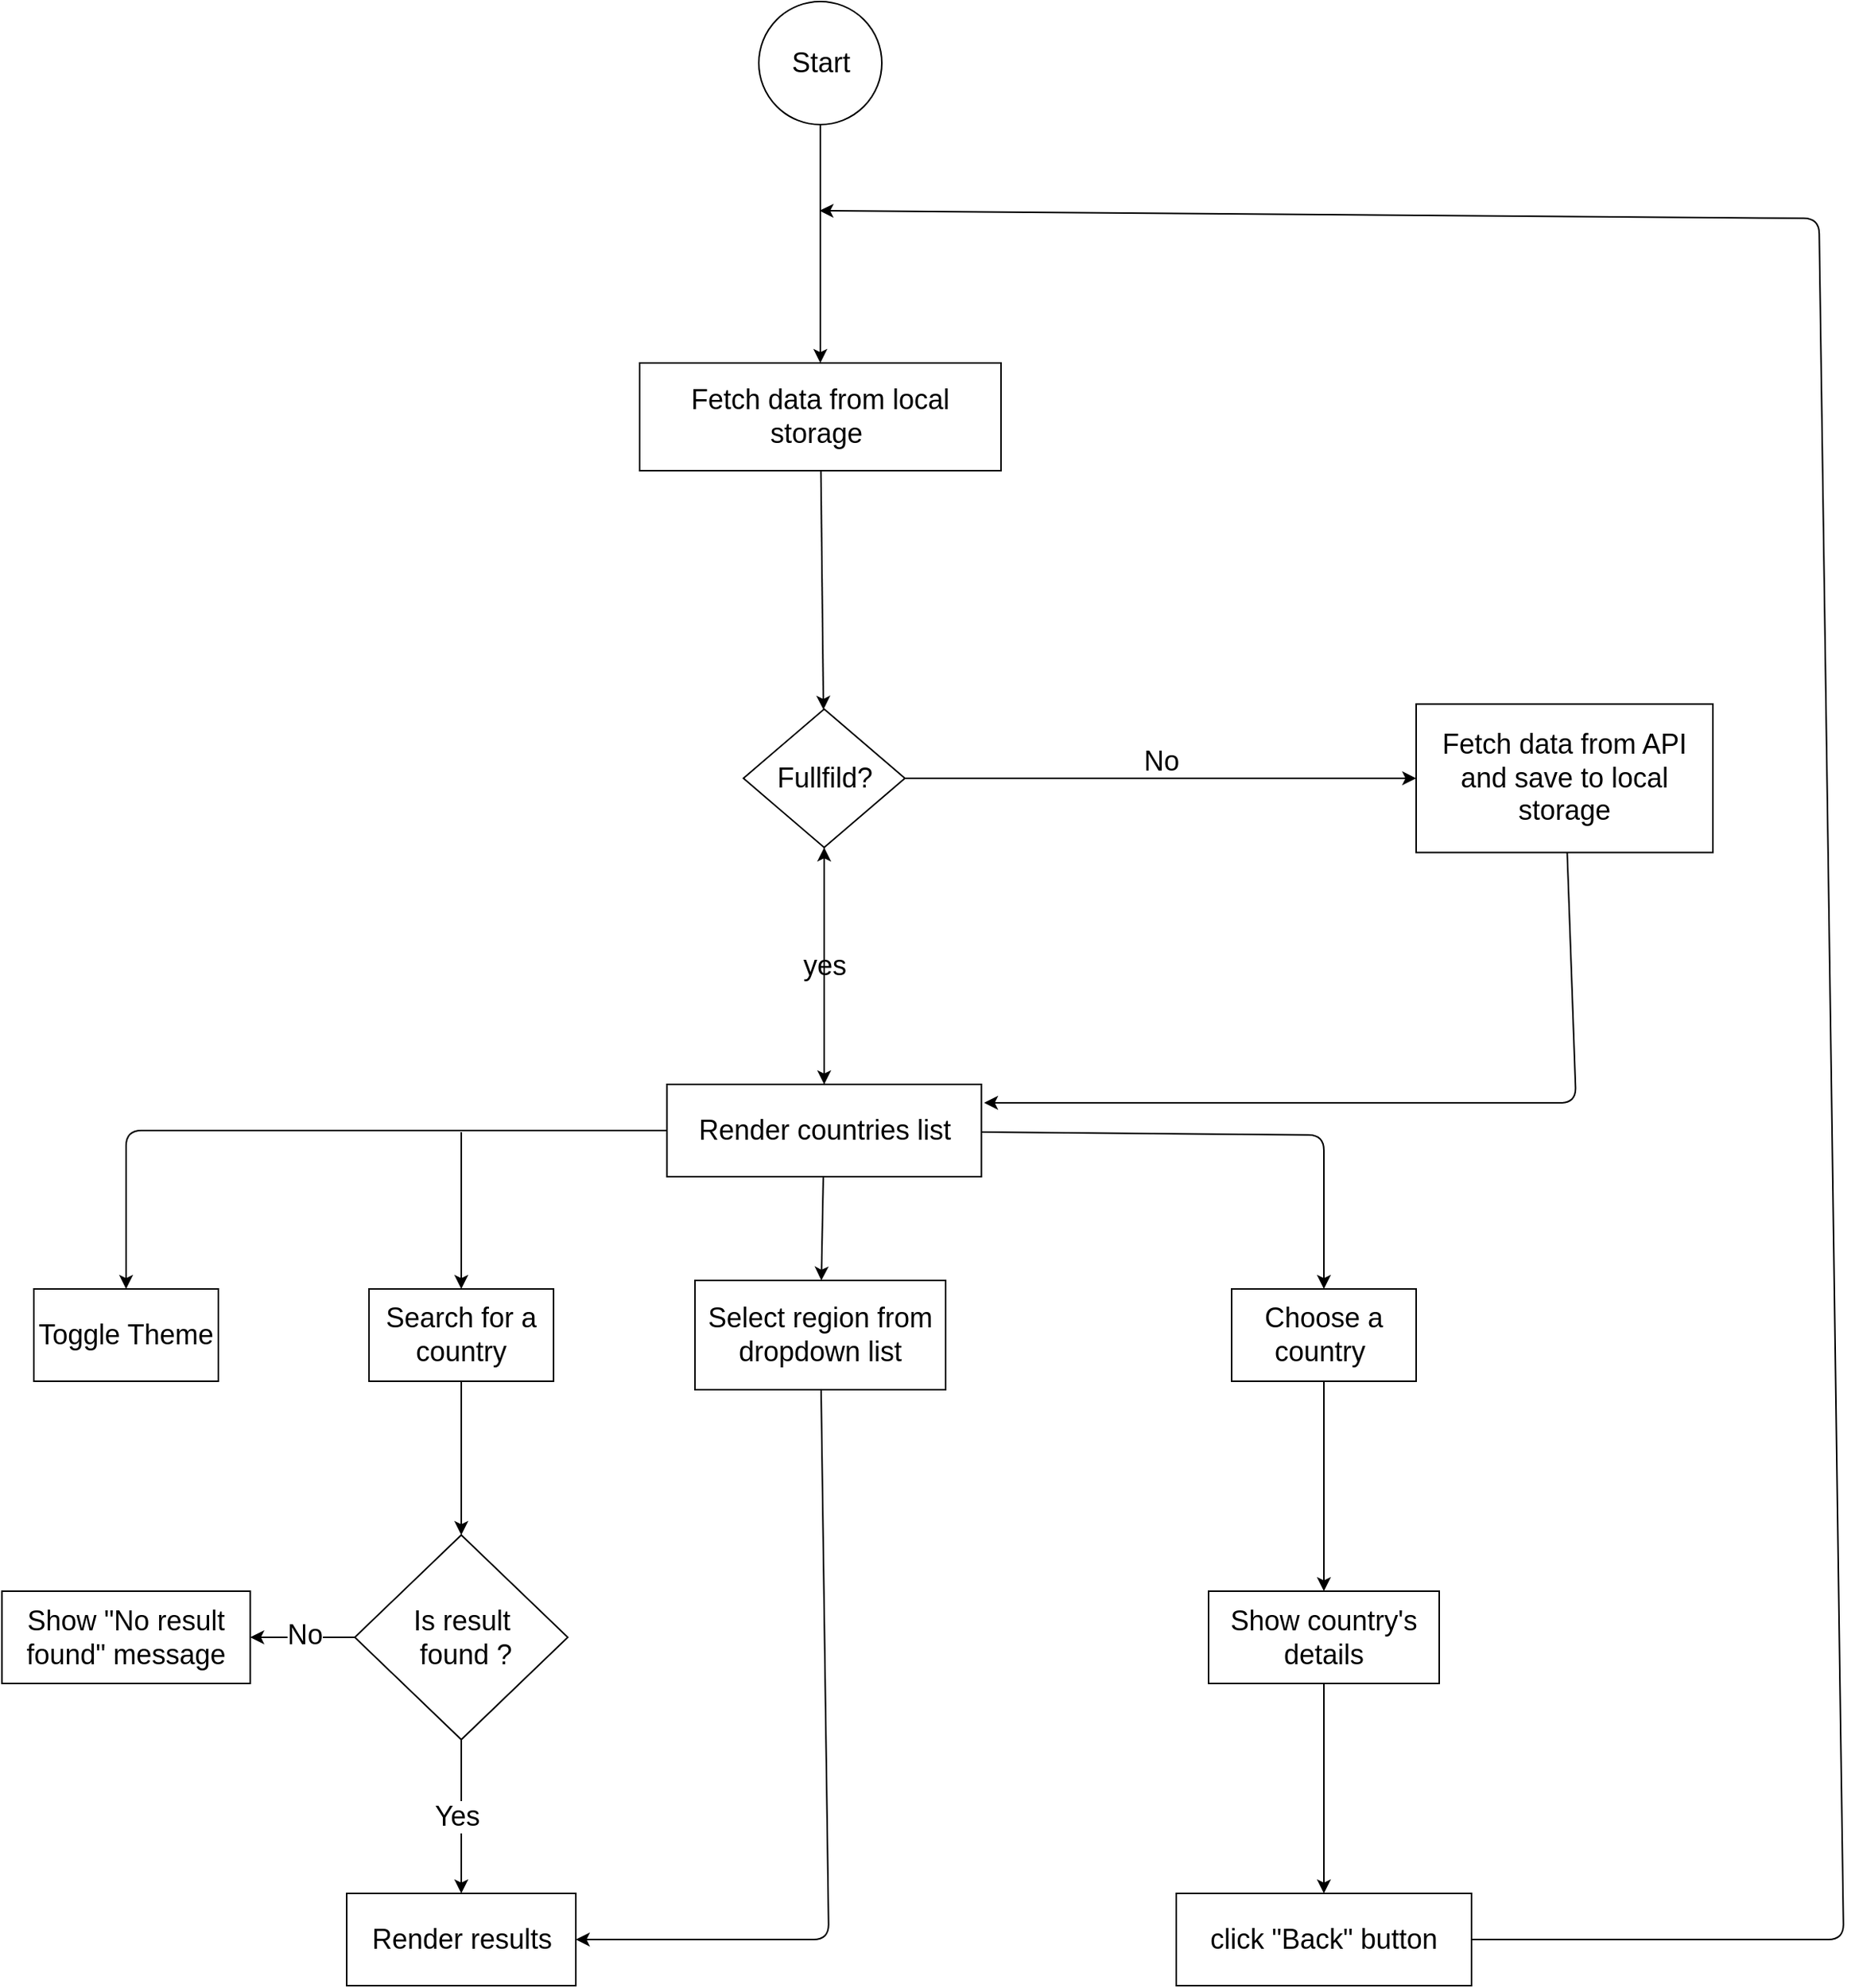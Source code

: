 <mxfile>
    <diagram id="0Zedh9snJpOaYxpAz9O6" name="Page-1">
        <mxGraphModel dx="1931" dy="1079" grid="0" gridSize="10" guides="1" tooltips="1" connect="1" arrows="1" fold="1" page="0" pageScale="1" pageWidth="850" pageHeight="1100" math="0" shadow="0">
            <root>
                <mxCell id="0"/>
                <mxCell id="1" parent="0"/>
                <mxCell id="4" value="" style="edgeStyle=none;html=1;" edge="1" parent="1" source="2" target="8">
                    <mxGeometry relative="1" as="geometry">
                        <mxPoint x="385" y="130" as="targetPoint"/>
                    </mxGeometry>
                </mxCell>
                <mxCell id="2" value="&lt;font style=&quot;font-size: 18px;&quot;&gt;Start&lt;/font&gt;" style="ellipse;whiteSpace=wrap;html=1;aspect=fixed;" vertex="1" parent="1">
                    <mxGeometry x="382.5" y="-129" width="80" height="80" as="geometry"/>
                </mxCell>
                <mxCell id="11" value="" style="edgeStyle=none;html=1;fontSize=18;" edge="1" parent="1" source="6" target="10">
                    <mxGeometry relative="1" as="geometry"/>
                </mxCell>
                <mxCell id="13" value="yes" style="edgeLabel;html=1;align=center;verticalAlign=middle;resizable=0;points=[];fontSize=18;" vertex="1" connectable="0" parent="11">
                    <mxGeometry x="0.382" y="-1" relative="1" as="geometry">
                        <mxPoint x="1" y="-30" as="offset"/>
                    </mxGeometry>
                </mxCell>
                <mxCell id="16" value="" style="edgeStyle=none;html=1;fontSize=18;" edge="1" parent="1" source="6" target="15">
                    <mxGeometry relative="1" as="geometry"/>
                </mxCell>
                <mxCell id="6" value="Fullfild?" style="rhombus;whiteSpace=wrap;html=1;fontSize=18;" vertex="1" parent="1">
                    <mxGeometry x="372.5" y="331" width="105" height="90" as="geometry"/>
                </mxCell>
                <mxCell id="9" value="" style="edgeStyle=none;html=1;fontSize=18;" edge="1" parent="1" source="8" target="6">
                    <mxGeometry relative="1" as="geometry"/>
                </mxCell>
                <mxCell id="8" value="Fetch data from local storage&amp;nbsp;" style="rounded=0;whiteSpace=wrap;html=1;fontSize=18;" vertex="1" parent="1">
                    <mxGeometry x="305" y="106" width="235" height="70" as="geometry"/>
                </mxCell>
                <mxCell id="14" value="" style="edgeStyle=none;html=1;fontSize=18;" edge="1" parent="1" source="10" target="6">
                    <mxGeometry relative="1" as="geometry"/>
                </mxCell>
                <mxCell id="31" value="" style="edgeStyle=none;html=1;fontSize=18;" edge="1" parent="1" source="10" target="30">
                    <mxGeometry relative="1" as="geometry">
                        <Array as="points">
                            <mxPoint x="147" y="605"/>
                            <mxPoint x="-29" y="605"/>
                        </Array>
                    </mxGeometry>
                </mxCell>
                <mxCell id="36" value="" style="edgeStyle=none;html=1;fontSize=18;" edge="1" parent="1" source="10" target="35">
                    <mxGeometry relative="1" as="geometry"/>
                </mxCell>
                <mxCell id="52" value="" style="edgeStyle=none;html=1;fontSize=18;" edge="1" parent="1" source="10" target="51">
                    <mxGeometry relative="1" as="geometry">
                        <Array as="points">
                            <mxPoint x="750" y="608"/>
                        </Array>
                    </mxGeometry>
                </mxCell>
                <mxCell id="10" value="Render countries list" style="whiteSpace=wrap;html=1;fontSize=18;" vertex="1" parent="1">
                    <mxGeometry x="322.75" y="575" width="204.5" height="60" as="geometry"/>
                </mxCell>
                <mxCell id="29" style="edgeStyle=none;html=1;fontSize=18;" edge="1" parent="1" source="15">
                    <mxGeometry relative="1" as="geometry">
                        <mxPoint x="529" y="587" as="targetPoint"/>
                        <Array as="points">
                            <mxPoint x="914" y="587"/>
                        </Array>
                    </mxGeometry>
                </mxCell>
                <mxCell id="15" value="Fetch data from API and save to local storage" style="whiteSpace=wrap;html=1;fontSize=18;" vertex="1" parent="1">
                    <mxGeometry x="810" y="327.75" width="193" height="96.5" as="geometry"/>
                </mxCell>
                <mxCell id="17" value="No" style="text;html=1;align=center;verticalAlign=middle;resizable=0;points=[];autosize=1;strokeColor=none;fillColor=none;fontSize=18;" vertex="1" parent="1">
                    <mxGeometry x="619" y="345" width="50" height="40" as="geometry"/>
                </mxCell>
                <mxCell id="30" value="Toggle Theme" style="whiteSpace=wrap;html=1;fontSize=18;" vertex="1" parent="1">
                    <mxGeometry x="-89" y="708" width="120" height="60" as="geometry"/>
                </mxCell>
                <mxCell id="38" value="" style="edgeStyle=none;html=1;fontSize=18;" edge="1" parent="1" source="32" target="37">
                    <mxGeometry relative="1" as="geometry"/>
                </mxCell>
                <mxCell id="32" value="Search for a country" style="whiteSpace=wrap;html=1;fontSize=18;" vertex="1" parent="1">
                    <mxGeometry x="129" y="708" width="120" height="60" as="geometry"/>
                </mxCell>
                <mxCell id="34" value="" style="endArrow=classic;html=1;fontSize=18;entryX=0.5;entryY=0;entryDx=0;entryDy=0;" edge="1" parent="1" target="32">
                    <mxGeometry width="50" height="50" relative="1" as="geometry">
                        <mxPoint x="189" y="606" as="sourcePoint"/>
                        <mxPoint x="105" y="637" as="targetPoint"/>
                    </mxGeometry>
                </mxCell>
                <mxCell id="46" style="edgeStyle=none;html=1;entryX=1;entryY=0.5;entryDx=0;entryDy=0;fontSize=18;" edge="1" parent="1" source="35" target="40">
                    <mxGeometry relative="1" as="geometry">
                        <Array as="points">
                            <mxPoint x="428" y="1131"/>
                        </Array>
                    </mxGeometry>
                </mxCell>
                <mxCell id="35" value="Select region from dropdown list" style="whiteSpace=wrap;html=1;fontSize=18;" vertex="1" parent="1">
                    <mxGeometry x="341" y="702.5" width="163" height="71" as="geometry"/>
                </mxCell>
                <mxCell id="41" value="" style="edgeStyle=none;html=1;fontSize=18;" edge="1" parent="1" source="37" target="40">
                    <mxGeometry relative="1" as="geometry"/>
                </mxCell>
                <mxCell id="42" value="Yes" style="edgeLabel;html=1;align=center;verticalAlign=middle;resizable=0;points=[];fontSize=18;" vertex="1" connectable="0" parent="41">
                    <mxGeometry x="0.421" y="-3" relative="1" as="geometry">
                        <mxPoint y="-21" as="offset"/>
                    </mxGeometry>
                </mxCell>
                <mxCell id="44" value="" style="edgeStyle=none;html=1;fontSize=18;" edge="1" parent="1" source="37" target="43">
                    <mxGeometry relative="1" as="geometry"/>
                </mxCell>
                <mxCell id="45" value="No" style="edgeLabel;html=1;align=center;verticalAlign=middle;resizable=0;points=[];fontSize=18;" vertex="1" connectable="0" parent="44">
                    <mxGeometry x="-0.474" y="-2" relative="1" as="geometry">
                        <mxPoint x="-15" as="offset"/>
                    </mxGeometry>
                </mxCell>
                <mxCell id="37" value="Is result&lt;br&gt;&amp;nbsp;found ?" style="rhombus;whiteSpace=wrap;html=1;fontSize=18;" vertex="1" parent="1">
                    <mxGeometry x="119.75" y="868" width="138.5" height="133" as="geometry"/>
                </mxCell>
                <mxCell id="40" value="Render results" style="whiteSpace=wrap;html=1;fontSize=18;" vertex="1" parent="1">
                    <mxGeometry x="114.5" y="1101" width="149" height="60" as="geometry"/>
                </mxCell>
                <mxCell id="43" value="Show &quot;No result found&quot; message" style="whiteSpace=wrap;html=1;fontSize=18;" vertex="1" parent="1">
                    <mxGeometry x="-109.75" y="904.5" width="161.5" height="60" as="geometry"/>
                </mxCell>
                <mxCell id="54" value="" style="edgeStyle=none;html=1;fontSize=18;" edge="1" parent="1" source="51" target="53">
                    <mxGeometry relative="1" as="geometry"/>
                </mxCell>
                <mxCell id="51" value="Choose a country&amp;nbsp;" style="whiteSpace=wrap;html=1;fontSize=18;" vertex="1" parent="1">
                    <mxGeometry x="690" y="708" width="120" height="60" as="geometry"/>
                </mxCell>
                <mxCell id="56" value="" style="edgeStyle=none;html=1;fontSize=18;" edge="1" parent="1" source="53" target="55">
                    <mxGeometry relative="1" as="geometry"/>
                </mxCell>
                <mxCell id="53" value="Show country's details" style="whiteSpace=wrap;html=1;fontSize=18;" vertex="1" parent="1">
                    <mxGeometry x="675" y="904.5" width="150" height="60" as="geometry"/>
                </mxCell>
                <mxCell id="58" style="edgeStyle=none;html=1;fontSize=18;exitX=1;exitY=0.5;exitDx=0;exitDy=0;" edge="1" parent="1" source="55">
                    <mxGeometry relative="1" as="geometry">
                        <mxPoint x="422" y="7" as="targetPoint"/>
                        <Array as="points">
                            <mxPoint x="1088" y="1131"/>
                            <mxPoint x="1072" y="12"/>
                        </Array>
                    </mxGeometry>
                </mxCell>
                <mxCell id="55" value="click &quot;Back&quot; button" style="whiteSpace=wrap;html=1;fontSize=18;" vertex="1" parent="1">
                    <mxGeometry x="654" y="1101" width="192" height="60" as="geometry"/>
                </mxCell>
            </root>
        </mxGraphModel>
    </diagram>
</mxfile>